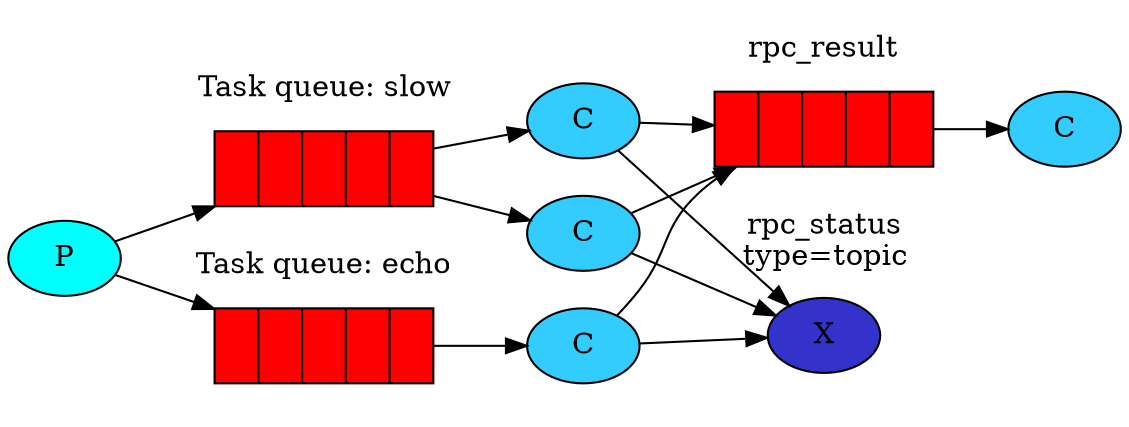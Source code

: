 digraph {
  bgcolor=white;
  truecolor=true;
  rankdir=LR;
  node [style="filled"];

  "P_task" [label="P", fillcolor="#00ffff"];
  "C_result" [label="C", fillcolor="#33ccff"];

  subgraph cluster_Q_results {
    label="rpc_result" ;
    color=transparent ;
    "Q_rpc_result" [label="{||||}", fillcolor="red", shape="record"] ;
  }

  subgraph cluster_Q_slow {
    label="Task queue: slow" ;
    color=transparent ;
    "Q_slow" [label="{||||}", fillcolor="red", shape="record"] ;
  }

  "C_slow_1" [label="C", fillcolor="#33ccff"];
  "C_slow_2" [label="C", fillcolor="#33ccff"];

  "Q_slow" -> "C_slow_1"
  "Q_slow" -> "C_slow_2"

  subgraph cluster_Q_echo {
    label = "Task queue: echo" ;
    color = transparent ;
    "Q_echo" [label="{||||}", fillcolor="red", shape="record"] ;
  }

  "C_echo_1" [label="C", fillcolor="#33ccff"];
  "Q_echo" -> "C_echo_1"

  subgraph cluster_X_rpc_status {
    label="rpc_status\ntype=topic";
    color=transparent;
    "X_rpc_status" [label="X", fillcolor="#3333CC"] ;
  }

  P_task -> Q_slow ;
  P_task -> Q_echo ;

  C_slow_1 -> X_rpc_status ;
  C_slow_1 -> Q_rpc_result ;
  C_slow_2 -> X_rpc_status ;
  C_slow_2 -> Q_rpc_result ;
  C_echo_1 -> X_rpc_status ;
  C_echo_1 -> Q_rpc_result ;

  Q_rpc_result -> C_result ;
}
